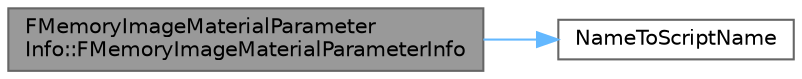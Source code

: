 digraph "FMemoryImageMaterialParameterInfo::FMemoryImageMaterialParameterInfo"
{
 // INTERACTIVE_SVG=YES
 // LATEX_PDF_SIZE
  bgcolor="transparent";
  edge [fontname=Helvetica,fontsize=10,labelfontname=Helvetica,labelfontsize=10];
  node [fontname=Helvetica,fontsize=10,shape=box,height=0.2,width=0.4];
  rankdir="LR";
  Node1 [id="Node000001",label="FMemoryImageMaterialParameter\lInfo::FMemoryImageMaterialParameterInfo",height=0.2,width=0.4,color="gray40", fillcolor="grey60", style="filled", fontcolor="black",tooltip=" "];
  Node1 -> Node2 [id="edge1_Node000001_Node000002",color="steelblue1",style="solid",tooltip=" "];
  Node2 [id="Node000002",label="NameToScriptName",height=0.2,width=0.4,color="grey40", fillcolor="white", style="filled",URL="$d6/d35/NameTypes_8h.html#a9fa0d74f9c63fab6cab8b6436185fb80",tooltip=" "];
}
